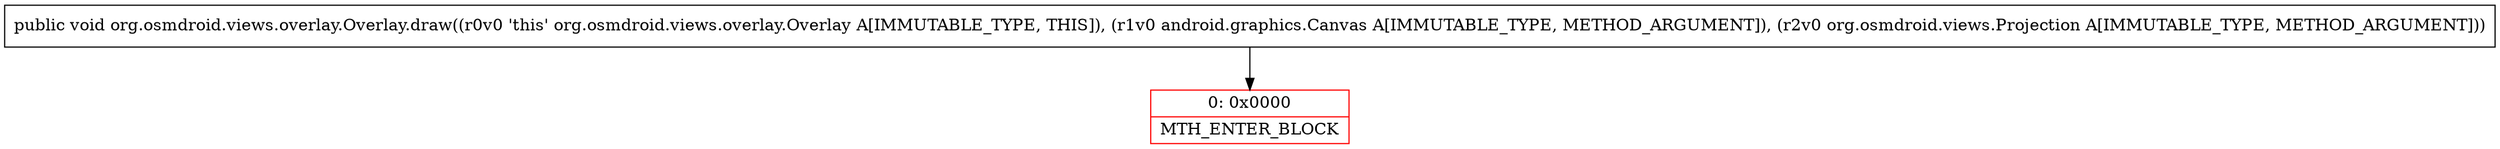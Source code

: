 digraph "CFG fororg.osmdroid.views.overlay.Overlay.draw(Landroid\/graphics\/Canvas;Lorg\/osmdroid\/views\/Projection;)V" {
subgraph cluster_Region_1691644401 {
label = "R(0)";
node [shape=record,color=blue];
}
Node_0 [shape=record,color=red,label="{0\:\ 0x0000|MTH_ENTER_BLOCK\l}"];
MethodNode[shape=record,label="{public void org.osmdroid.views.overlay.Overlay.draw((r0v0 'this' org.osmdroid.views.overlay.Overlay A[IMMUTABLE_TYPE, THIS]), (r1v0 android.graphics.Canvas A[IMMUTABLE_TYPE, METHOD_ARGUMENT]), (r2v0 org.osmdroid.views.Projection A[IMMUTABLE_TYPE, METHOD_ARGUMENT])) }"];
MethodNode -> Node_0;
}

